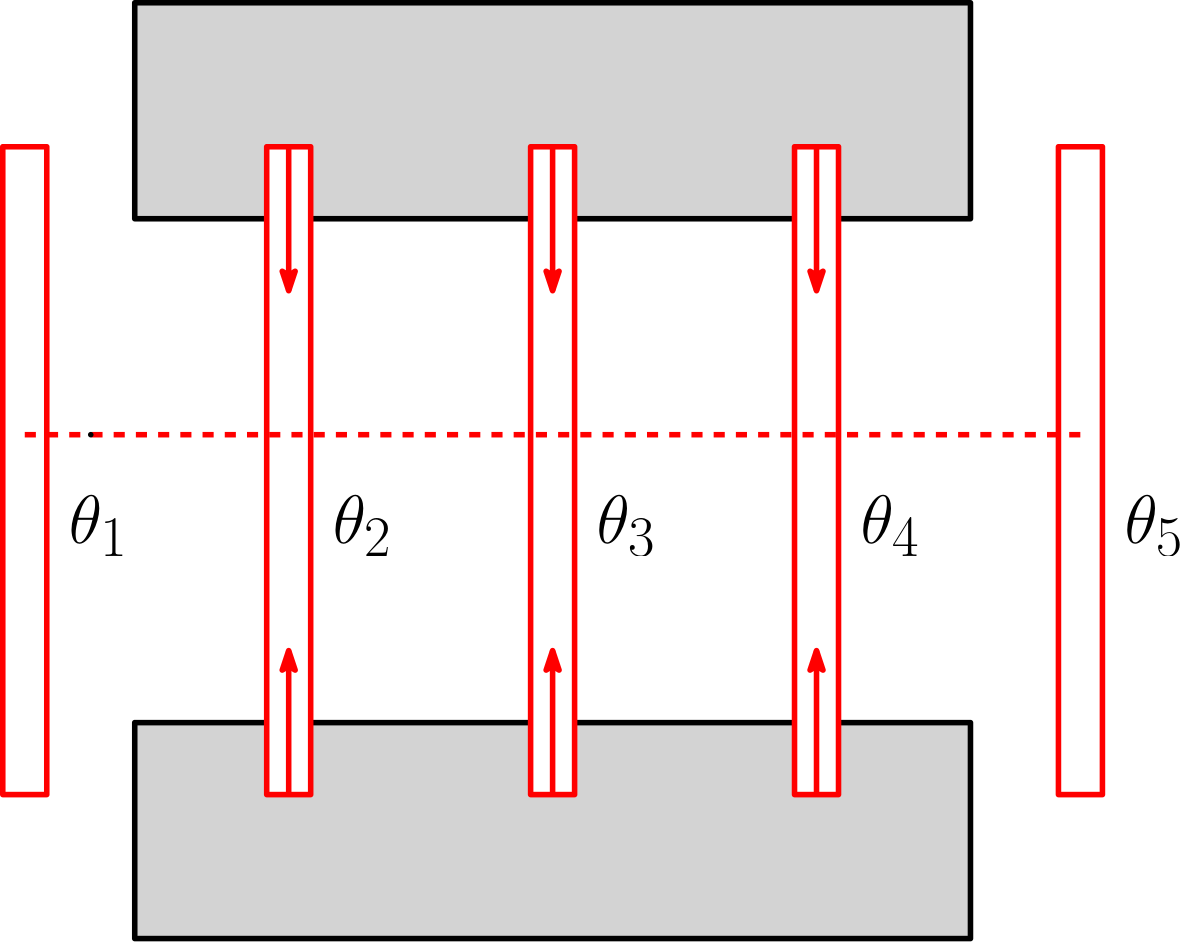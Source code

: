 <?xml version="1.0"?>
<!DOCTYPE ipe SYSTEM "ipe.dtd">
<ipe version="70005" creator="Ipe 7.1.1">
<info created="D:20130826011459" modified="D:20130826122625"/>
<ipestyle name="basic">
<symbol name="arrow/arc(spx)">
<path stroke="sym-stroke" fill="sym-stroke" pen="sym-pen">
0 0 m
-1 0.333 l
-1 -0.333 l
h
</path>
</symbol>
<symbol name="arrow/farc(spx)">
<path stroke="sym-stroke" fill="white" pen="sym-pen">
0 0 m
-1 0.333 l
-1 -0.333 l
h
</path>
</symbol>
<symbol name="mark/circle(sx)" transformations="translations">
<path fill="sym-stroke">
0.6 0 0 0.6 0 0 e
0.4 0 0 0.4 0 0 e
</path>
</symbol>
<symbol name="mark/disk(sx)" transformations="translations">
<path fill="sym-stroke">
0.6 0 0 0.6 0 0 e
</path>
</symbol>
<symbol name="mark/fdisk(sfx)" transformations="translations">
<group>
<path fill="sym-fill">
0.5 0 0 0.5 0 0 e
</path>
<path fill="sym-stroke" fillrule="eofill">
0.6 0 0 0.6 0 0 e
0.4 0 0 0.4 0 0 e
</path>
</group>
</symbol>
<symbol name="mark/box(sx)" transformations="translations">
<path fill="sym-stroke" fillrule="eofill">
-0.6 -0.6 m
0.6 -0.6 l
0.6 0.6 l
-0.6 0.6 l
h
-0.4 -0.4 m
0.4 -0.4 l
0.4 0.4 l
-0.4 0.4 l
h
</path>
</symbol>
<symbol name="mark/square(sx)" transformations="translations">
<path fill="sym-stroke">
-0.6 -0.6 m
0.6 -0.6 l
0.6 0.6 l
-0.6 0.6 l
h
</path>
</symbol>
<symbol name="mark/fsquare(sfx)" transformations="translations">
<group>
<path fill="sym-fill">
-0.5 -0.5 m
0.5 -0.5 l
0.5 0.5 l
-0.5 0.5 l
h
</path>
<path fill="sym-stroke" fillrule="eofill">
-0.6 -0.6 m
0.6 -0.6 l
0.6 0.6 l
-0.6 0.6 l
h
-0.4 -0.4 m
0.4 -0.4 l
0.4 0.4 l
-0.4 0.4 l
h
</path>
</group>
</symbol>
<symbol name="mark/cross(sx)" transformations="translations">
<group>
<path fill="sym-stroke">
-0.43 -0.57 m
0.57 0.43 l
0.43 0.57 l
-0.57 -0.43 l
h
</path>
<path fill="sym-stroke">
-0.43 0.57 m
0.57 -0.43 l
0.43 -0.57 l
-0.57 0.43 l
h
</path>
</group>
</symbol>
<symbol name="arrow/fnormal(spx)">
<path stroke="sym-stroke" fill="white" pen="sym-pen">
0 0 m
-1 0.333 l
-1 -0.333 l
h
</path>
</symbol>
<symbol name="arrow/pointed(spx)">
<path stroke="sym-stroke" fill="sym-stroke" pen="sym-pen">
0 0 m
-1 0.333 l
-0.8 0 l
-1 -0.333 l
h
</path>
</symbol>
<symbol name="arrow/fpointed(spx)">
<path stroke="sym-stroke" fill="white" pen="sym-pen">
0 0 m
-1 0.333 l
-0.8 0 l
-1 -0.333 l
h
</path>
</symbol>
<symbol name="arrow/linear(spx)">
<path stroke="sym-stroke" pen="sym-pen">
-1 0.333 m
0 0 l
-1 -0.333 l
</path>
</symbol>
<symbol name="arrow/fdouble(spx)">
<path stroke="sym-stroke" fill="white" pen="sym-pen">
0 0 m
-1 0.333 l
-1 -0.333 l
h
-1 0 m
-2 0.333 l
-2 -0.333 l
h
</path>
</symbol>
<symbol name="arrow/double(spx)">
<path stroke="sym-stroke" fill="sym-stroke" pen="sym-pen">
0 0 m
-1 0.333 l
-1 -0.333 l
h
-1 0 m
-2 0.333 l
-2 -0.333 l
h
</path>
</symbol>
<pen name="heavier" value="0.8"/>
<pen name="fat" value="1.2"/>
<pen name="ultrafat" value="2"/>
<symbolsize name="large" value="5"/>
<symbolsize name="small" value="2"/>
<symbolsize name="tiny" value="1.1"/>
<arrowsize name="large" value="10"/>
<arrowsize name="small" value="5"/>
<arrowsize name="tiny" value="3"/>
<color name="red" value="1 0 0"/>
<color name="green" value="0 1 0"/>
<color name="blue" value="0 0 1"/>
<color name="yellow" value="1 1 0"/>
<color name="orange" value="1 0.647 0"/>
<color name="gold" value="1 0.843 0"/>
<color name="purple" value="0.627 0.125 0.941"/>
<color name="gray" value="0.745"/>
<color name="brown" value="0.647 0.165 0.165"/>
<color name="navy" value="0 0 0.502"/>
<color name="pink" value="1 0.753 0.796"/>
<color name="seagreen" value="0.18 0.545 0.341"/>
<color name="turquoise" value="0.251 0.878 0.816"/>
<color name="violet" value="0.933 0.51 0.933"/>
<color name="darkblue" value="0 0 0.545"/>
<color name="darkcyan" value="0 0.545 0.545"/>
<color name="darkgray" value="0.663"/>
<color name="darkgreen" value="0 0.392 0"/>
<color name="darkmagenta" value="0.545 0 0.545"/>
<color name="darkorange" value="1 0.549 0"/>
<color name="darkred" value="0.545 0 0"/>
<color name="lightblue" value="0.678 0.847 0.902"/>
<color name="lightcyan" value="0.878 1 1"/>
<color name="lightgray" value="0.827"/>
<color name="lightgreen" value="0.565 0.933 0.565"/>
<color name="lightyellow" value="1 1 0.878"/>
<dashstyle name="dashed" value="[4] 0"/>
<dashstyle name="dotted" value="[1 3] 0"/>
<dashstyle name="dash dotted" value="[4 2 1 2] 0"/>
<dashstyle name="dash dot dotted" value="[4 2 1 2 1 2] 0"/>
<textsize name="large" value="\large"/>
<textsize name="small" value="\small"/>
<textsize name="tiny" value="\tiny"/>
<textsize name="Large" value="\Large"/>
<textsize name="LARGE" value="\LARGE"/>
<textsize name="huge" value="\huge"/>
<textsize name="Huge" value="\Huge"/>
<textsize name="footnote" value="\footnotesize"/>
<textstyle name="center" begin="\begin{center}" end="\end{center}"/>
<textstyle name="itemize" begin="\begin{itemize}" end="\end{itemize}"/>
<textstyle name="item" begin="\begin{itemize}\item{}" end="\end{itemize}"/>
<gridsize name="4 pts" value="4"/>
<gridsize name="8 pts (~3 mm)" value="8"/>
<gridsize name="16 pts (~6 mm)" value="16"/>
<gridsize name="32 pts (~12 mm)" value="32"/>
<gridsize name="10 pts (~3.5 mm)" value="10"/>
<gridsize name="20 pts (~7 mm)" value="20"/>
<gridsize name="14 pts (~5 mm)" value="14"/>
<gridsize name="28 pts (~10 mm)" value="28"/>
<gridsize name="56 pts (~20 mm)" value="56"/>
<anglesize name="90 deg" value="90"/>
<anglesize name="60 deg" value="60"/>
<anglesize name="45 deg" value="45"/>
<anglesize name="30 deg" value="30"/>
<anglesize name="22.5 deg" value="22.5"/>
<tiling name="falling" angle="-60" step="4" width="1"/>
<tiling name="rising" angle="30" step="4" width="1"/>
</ipestyle>
<page>
<layer name="alpha"/>
<view layers="alpha" active="alpha"/>
<path layer="alpha" matrix="0.989688 0 0 1.61963 5.13521 -495.706" stroke="black" fill="lightgray" pen="ultrafat">
128 640 m
128 592 l
432 592 l
432 640 l
h
</path>
<path matrix="0.989688 0 0 1.61963 5.13521 -495.706" stroke="black" pen="ultrafat">
336 768 m
336 768 l
336 768 l
336 768 l
h
</path>
<path matrix="0.989688 0 0 1.61963 5.13521 -495.706" stroke="black" fill="lightgray" pen="ultrafat">
128 800 m
128 752 l
432 752 l
432 800 l
h
</path>
<path matrix="0.989688 0 0 1.61963 5.13521 -495.706" stroke="red" fill="white" pen="ultrafat">
80 768 m
80 624 l
96 624 l
96 768 l
h
</path>
<path matrix="0.989688 0 0 1.61963 5.13521 -495.706" stroke="red" fill="white" pen="ultrafat">
176 768 m
176 624 l
192 624 l
192 768 l
h
</path>
<path matrix="0.989688 0 0 1.61963 5.13521 -495.706" stroke="red" fill="white" pen="ultrafat">
272 768 m
272 624 l
288 624 l
288 768 l
h
</path>
<path matrix="0.989688 0 0 1.61963 5.13521 -495.706" stroke="red" fill="white" pen="ultrafat">
368 768 m
368 624 l
384 624 l
384 768 l
h
</path>
<path matrix="0.989688 0 0 1.61963 5.13521 -495.706" stroke="red" fill="white" pen="ultrafat">
464 768 m
464 624 l
480 624 l
480 768 l
h
</path>
<path matrix="0.989688 0 0 1.61963 5.13521 -495.706" stroke="red" pen="ultrafat" arrow="pointed/normal">
184 768 m
184 736 l
</path>
<path matrix="0.989688 0 0 1.61963 5.13521 -495.706" stroke="red" pen="ultrafat" arrow="pointed/normal">
184 624 m
184 648 l
184 656 l
</path>
<path matrix="0.989688 0 0 1.61963 5.13521 -495.706" stroke="red" pen="ultrafat" arrow="pointed/normal">
280 768 m
280 736 l
</path>
<path matrix="0.989688 0 0 1.61963 5.13521 -495.706" stroke="red" pen="ultrafat" arrow="pointed/normal">
376 768 m
376 736 l
</path>
<path matrix="0.989688 0 0 1.61963 5.13521 -495.706" stroke="red" pen="ultrafat" arrow="pointed/normal">
280 624 m
280 656 l
</path>
<path matrix="0.989688 0 0 1.61963 5.13521 -495.706" stroke="red" pen="ultrafat" arrow="pointed/normal">
376 624 m
376 656 l
</path>
<path matrix="0.989688 0 0 1.61963 5.13521 -495.706" stroke="red" dash="dashed" pen="ultrafat">
88 704 m
472 704 l
</path>
<path matrix="0.989688 0 0 1.61963 5.13521 -495.706" stroke="black" pen="ultrafat" cap="1">
112 704 m
112 704 l
</path>
<text matrix="0.989688 0 0 1.61963 5.13521 -495.706" transformations="translations" pos="104 680" stroke="black" type="label" width="21.285" height="17.215" depth="4.78" valign="baseline" size="Huge">$\theta_1$</text>
<text matrix="0.989688 0 0 1.61963 100.145 -495.706" transformations="translations" pos="104 680" stroke="black" type="label" width="21.285" height="17.215" depth="4.78" valign="baseline" size="Huge">$\theta_2$</text>
<text matrix="0.989688 0 0 1.61963 195.155 -495.706" transformations="translations" pos="104 680" stroke="black" type="label" width="21.285" height="17.215" depth="4.78" valign="baseline" size="Huge">$\theta_3$</text>
<text matrix="0.989688 0 0 1.61963 290.165 -495.706" transformations="translations" pos="104 680" stroke="black" type="label" width="21.285" height="17.215" depth="4.78" valign="baseline" size="Huge">$\theta_4$</text>
<text matrix="0.989688 0 0 1.61963 385.176 -495.706" transformations="translations" pos="104 680" stroke="black" type="label" width="21.285" height="17.215" depth="4.78" valign="baseline" size="Huge">$\theta_5$</text>
</page>
</ipe>
